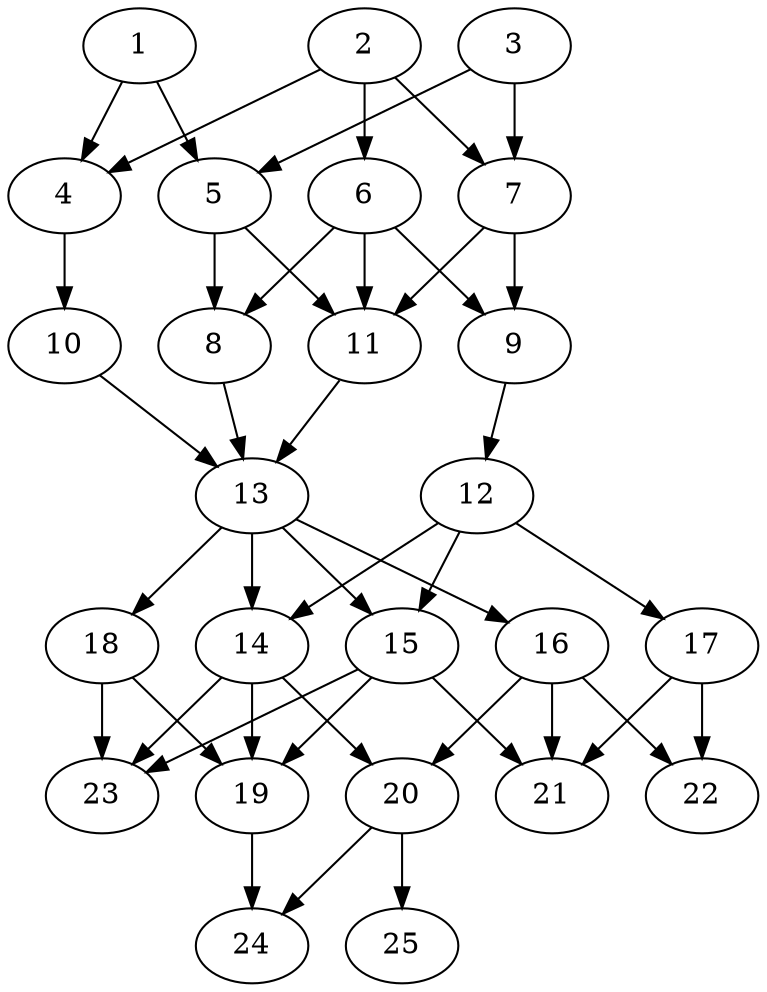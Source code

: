 // DAG automatically generated by daggen at Thu Oct  3 14:00:39 2019
// ./daggen --dot -n 25 --ccr 0.3 --fat 0.5 --regular 0.5 --density 0.7 --mindata 5242880 --maxdata 52428800 
digraph G {
  1 [size="123924480", alpha="0.20", expect_size="37177344"] 
  1 -> 4 [size ="37177344"]
  1 -> 5 [size ="37177344"]
  2 [size="115411627", alpha="0.03", expect_size="34623488"] 
  2 -> 4 [size ="34623488"]
  2 -> 6 [size ="34623488"]
  2 -> 7 [size ="34623488"]
  3 [size="31887360", alpha="0.13", expect_size="9566208"] 
  3 -> 5 [size ="9566208"]
  3 -> 7 [size ="9566208"]
  4 [size="70222507", alpha="0.04", expect_size="21066752"] 
  4 -> 10 [size ="21066752"]
  5 [size="133051733", alpha="0.14", expect_size="39915520"] 
  5 -> 8 [size ="39915520"]
  5 -> 11 [size ="39915520"]
  6 [size="69799253", alpha="0.16", expect_size="20939776"] 
  6 -> 8 [size ="20939776"]
  6 -> 9 [size ="20939776"]
  6 -> 11 [size ="20939776"]
  7 [size="72345600", alpha="0.04", expect_size="21703680"] 
  7 -> 9 [size ="21703680"]
  7 -> 11 [size ="21703680"]
  8 [size="155108693", alpha="0.17", expect_size="46532608"] 
  8 -> 13 [size ="46532608"]
  9 [size="45643093", alpha="0.09", expect_size="13692928"] 
  9 -> 12 [size ="13692928"]
  10 [size="62460587", alpha="0.05", expect_size="18738176"] 
  10 -> 13 [size ="18738176"]
  11 [size="66153813", alpha="0.09", expect_size="19846144"] 
  11 -> 13 [size ="19846144"]
  12 [size="62709760", alpha="0.09", expect_size="18812928"] 
  12 -> 14 [size ="18812928"]
  12 -> 15 [size ="18812928"]
  12 -> 17 [size ="18812928"]
  13 [size="87176533", alpha="0.09", expect_size="26152960"] 
  13 -> 14 [size ="26152960"]
  13 -> 15 [size ="26152960"]
  13 -> 16 [size ="26152960"]
  13 -> 18 [size ="26152960"]
  14 [size="34348373", alpha="0.08", expect_size="10304512"] 
  14 -> 19 [size ="10304512"]
  14 -> 20 [size ="10304512"]
  14 -> 23 [size ="10304512"]
  15 [size="69509120", alpha="0.19", expect_size="20852736"] 
  15 -> 19 [size ="20852736"]
  15 -> 21 [size ="20852736"]
  15 -> 23 [size ="20852736"]
  16 [size="25750187", alpha="0.03", expect_size="7725056"] 
  16 -> 20 [size ="7725056"]
  16 -> 21 [size ="7725056"]
  16 -> 22 [size ="7725056"]
  17 [size="152337067", alpha="0.01", expect_size="45701120"] 
  17 -> 21 [size ="45701120"]
  17 -> 22 [size ="45701120"]
  18 [size="29972480", alpha="0.03", expect_size="8991744"] 
  18 -> 19 [size ="8991744"]
  18 -> 23 [size ="8991744"]
  19 [size="166956373", alpha="0.19", expect_size="50086912"] 
  19 -> 24 [size ="50086912"]
  20 [size="80452267", alpha="0.14", expect_size="24135680"] 
  20 -> 24 [size ="24135680"]
  20 -> 25 [size ="24135680"]
  21 [size="116445867", alpha="0.02", expect_size="34933760"] 
  22 [size="32238933", alpha="0.02", expect_size="9671680"] 
  23 [size="101471573", alpha="0.04", expect_size="30441472"] 
  24 [size="171516587", alpha="0.13", expect_size="51454976"] 
  25 [size="75414187", alpha="0.17", expect_size="22624256"] 
}
